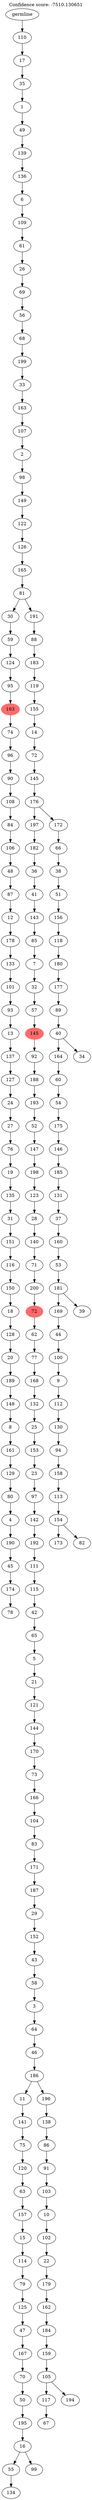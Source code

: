 digraph g {
	"202" -> "203";
	"203" [label="78"];
	"201" -> "202";
	"202" [label="174"];
	"200" -> "201";
	"201" [label="45"];
	"199" -> "200";
	"200" [label="190"];
	"198" -> "199";
	"199" [label="4"];
	"197" -> "198";
	"198" [label="80"];
	"196" -> "197";
	"197" [label="129"];
	"195" -> "196";
	"196" [label="161"];
	"194" -> "195";
	"195" [label="8"];
	"193" -> "194";
	"194" [label="148"];
	"192" -> "193";
	"193" [label="189"];
	"191" -> "192";
	"192" [label="20"];
	"190" -> "191";
	"191" [label="128"];
	"189" -> "190";
	"190" [label="18"];
	"188" -> "189";
	"189" [label="150"];
	"187" -> "188";
	"188" [label="116"];
	"186" -> "187";
	"187" [label="151"];
	"185" -> "186";
	"186" [label="31"];
	"184" -> "185";
	"185" [label="135"];
	"183" -> "184";
	"184" [label="19"];
	"182" -> "183";
	"183" [label="76"];
	"181" -> "182";
	"182" [label="27"];
	"180" -> "181";
	"181" [label="24"];
	"179" -> "180";
	"180" [label="127"];
	"178" -> "179";
	"179" [label="137"];
	"177" -> "178";
	"178" [label="13"];
	"176" -> "177";
	"177" [label="93"];
	"175" -> "176";
	"176" [label="101"];
	"174" -> "175";
	"175" [label="133"];
	"173" -> "174";
	"174" [label="178"];
	"172" -> "173";
	"173" [label="12"];
	"171" -> "172";
	"172" [label="87"];
	"170" -> "171";
	"171" [label="48"];
	"169" -> "170";
	"170" [label="106"];
	"168" -> "169";
	"169" [label="84"];
	"167" -> "168";
	"168" [label="108"];
	"166" -> "167";
	"167" [label="90"];
	"165" -> "166";
	"166" [label="96"];
	"164" -> "165";
	"165" [label="74"];
	"163" -> "164";
	"164" [color=indianred1, style=filled, label="163"];
	"162" -> "163";
	"163" [label="95"];
	"161" -> "162";
	"162" [label="124"];
	"160" -> "161";
	"161" [label="59"];
	"157" -> "158";
	"158" [label="134"];
	"156" -> "157";
	"157" [label="55"];
	"156" -> "159";
	"159" [label="99"];
	"155" -> "156";
	"156" [label="16"];
	"154" -> "155";
	"155" [label="195"];
	"153" -> "154";
	"154" [label="50"];
	"152" -> "153";
	"153" [label="70"];
	"151" -> "152";
	"152" [label="167"];
	"150" -> "151";
	"151" [label="47"];
	"149" -> "150";
	"150" [label="125"];
	"148" -> "149";
	"149" [label="79"];
	"147" -> "148";
	"148" [label="114"];
	"146" -> "147";
	"147" [label="15"];
	"145" -> "146";
	"146" [label="157"];
	"144" -> "145";
	"145" [label="63"];
	"143" -> "144";
	"144" [label="120"];
	"142" -> "143";
	"143" [label="75"];
	"141" -> "142";
	"142" [label="141"];
	"138" -> "139";
	"139" [label="67"];
	"137" -> "138";
	"138" [label="117"];
	"137" -> "140";
	"140" [label="194"];
	"136" -> "137";
	"137" [label="105"];
	"135" -> "136";
	"136" [label="159"];
	"134" -> "135";
	"135" [label="184"];
	"133" -> "134";
	"134" [label="162"];
	"132" -> "133";
	"133" [label="179"];
	"131" -> "132";
	"132" [label="22"];
	"130" -> "131";
	"131" [label="102"];
	"129" -> "130";
	"130" [label="10"];
	"128" -> "129";
	"129" [label="103"];
	"127" -> "128";
	"128" [label="91"];
	"126" -> "127";
	"127" [label="86"];
	"125" -> "126";
	"126" [label="138"];
	"124" -> "125";
	"125" [label="196"];
	"124" -> "141";
	"141" [label="11"];
	"123" -> "124";
	"124" [label="186"];
	"122" -> "123";
	"123" [label="46"];
	"121" -> "122";
	"122" [label="64"];
	"120" -> "121";
	"121" [label="3"];
	"119" -> "120";
	"120" [label="58"];
	"118" -> "119";
	"119" [label="43"];
	"117" -> "118";
	"118" [label="152"];
	"116" -> "117";
	"117" [label="29"];
	"115" -> "116";
	"116" [label="187"];
	"114" -> "115";
	"115" [label="171"];
	"113" -> "114";
	"114" [label="83"];
	"112" -> "113";
	"113" [label="104"];
	"111" -> "112";
	"112" [label="166"];
	"110" -> "111";
	"111" [label="73"];
	"109" -> "110";
	"110" [label="170"];
	"108" -> "109";
	"109" [label="144"];
	"107" -> "108";
	"108" [label="121"];
	"106" -> "107";
	"107" [label="21"];
	"105" -> "106";
	"106" [label="5"];
	"104" -> "105";
	"105" [label="65"];
	"103" -> "104";
	"104" [label="42"];
	"102" -> "103";
	"103" [label="115"];
	"101" -> "102";
	"102" [label="111"];
	"100" -> "101";
	"101" [label="192"];
	"99" -> "100";
	"100" [label="142"];
	"98" -> "99";
	"99" [label="97"];
	"97" -> "98";
	"98" [label="23"];
	"96" -> "97";
	"97" [label="153"];
	"95" -> "96";
	"96" [label="25"];
	"94" -> "95";
	"95" [label="132"];
	"93" -> "94";
	"94" [label="168"];
	"92" -> "93";
	"93" [label="77"];
	"91" -> "92";
	"92" [label="62"];
	"90" -> "91";
	"91" [color=indianred1, style=filled, label="72"];
	"89" -> "90";
	"90" [label="200"];
	"88" -> "89";
	"89" [label="71"];
	"87" -> "88";
	"88" [label="140"];
	"86" -> "87";
	"87" [label="28"];
	"85" -> "86";
	"86" [label="123"];
	"84" -> "85";
	"85" [label="198"];
	"83" -> "84";
	"84" [label="147"];
	"82" -> "83";
	"83" [label="52"];
	"81" -> "82";
	"82" [label="193"];
	"80" -> "81";
	"81" [label="188"];
	"79" -> "80";
	"80" [label="92"];
	"78" -> "79";
	"79" [color=indianred1, style=filled, label="145"];
	"77" -> "78";
	"78" [label="57"];
	"76" -> "77";
	"77" [label="32"];
	"75" -> "76";
	"76" [label="7"];
	"74" -> "75";
	"75" [label="85"];
	"73" -> "74";
	"74" [label="143"];
	"72" -> "73";
	"73" [label="41"];
	"71" -> "72";
	"72" [label="36"];
	"70" -> "71";
	"71" [label="182"];
	"65" -> "66";
	"66" [label="173"];
	"65" -> "67";
	"67" [label="82"];
	"64" -> "65";
	"65" [label="154"];
	"63" -> "64";
	"64" [label="113"];
	"62" -> "63";
	"63" [label="158"];
	"61" -> "62";
	"62" [label="94"];
	"60" -> "61";
	"61" [label="130"];
	"59" -> "60";
	"60" [label="112"];
	"58" -> "59";
	"59" [label="9"];
	"57" -> "58";
	"58" [label="100"];
	"56" -> "57";
	"57" [label="44"];
	"55" -> "56";
	"56" [label="169"];
	"55" -> "68";
	"68" [label="39"];
	"54" -> "55";
	"55" [label="181"];
	"53" -> "54";
	"54" [label="53"];
	"52" -> "53";
	"53" [label="160"];
	"51" -> "52";
	"52" [label="37"];
	"50" -> "51";
	"51" [label="131"];
	"49" -> "50";
	"50" [label="185"];
	"48" -> "49";
	"49" [label="146"];
	"47" -> "48";
	"48" [label="175"];
	"46" -> "47";
	"47" [label="54"];
	"45" -> "46";
	"46" [label="60"];
	"44" -> "45";
	"45" [label="164"];
	"44" -> "69";
	"69" [label="34"];
	"43" -> "44";
	"44" [label="40"];
	"42" -> "43";
	"43" [label="89"];
	"41" -> "42";
	"42" [label="177"];
	"40" -> "41";
	"41" [label="180"];
	"39" -> "40";
	"40" [label="118"];
	"38" -> "39";
	"39" [label="156"];
	"37" -> "38";
	"38" [label="51"];
	"36" -> "37";
	"37" [label="38"];
	"35" -> "36";
	"36" [label="66"];
	"34" -> "35";
	"35" [label="172"];
	"34" -> "70";
	"70" [label="197"];
	"33" -> "34";
	"34" [label="176"];
	"32" -> "33";
	"33" [label="145"];
	"31" -> "32";
	"32" [label="72"];
	"30" -> "31";
	"31" [label="14"];
	"29" -> "30";
	"30" [label="155"];
	"28" -> "29";
	"29" [label="119"];
	"27" -> "28";
	"28" [label="183"];
	"26" -> "27";
	"27" [label="88"];
	"25" -> "26";
	"26" [label="191"];
	"25" -> "160";
	"160" [label="30"];
	"24" -> "25";
	"25" [label="81"];
	"23" -> "24";
	"24" [label="165"];
	"22" -> "23";
	"23" [label="126"];
	"21" -> "22";
	"22" [label="122"];
	"20" -> "21";
	"21" [label="149"];
	"19" -> "20";
	"20" [label="98"];
	"18" -> "19";
	"19" [label="2"];
	"17" -> "18";
	"18" [label="107"];
	"16" -> "17";
	"17" [label="163"];
	"15" -> "16";
	"16" [label="33"];
	"14" -> "15";
	"15" [label="199"];
	"13" -> "14";
	"14" [label="68"];
	"12" -> "13";
	"13" [label="56"];
	"11" -> "12";
	"12" [label="69"];
	"10" -> "11";
	"11" [label="26"];
	"9" -> "10";
	"10" [label="61"];
	"8" -> "9";
	"9" [label="109"];
	"7" -> "8";
	"8" [label="6"];
	"6" -> "7";
	"7" [label="136"];
	"5" -> "6";
	"6" [label="139"];
	"4" -> "5";
	"5" [label="49"];
	"3" -> "4";
	"4" [label="1"];
	"2" -> "3";
	"3" [label="35"];
	"1" -> "2";
	"2" [label="17"];
	"0" -> "1";
	"1" [label="110"];
	"0" [label="germline"];
	labelloc="t";
	label="Confidence score: -7510.130651";
}
